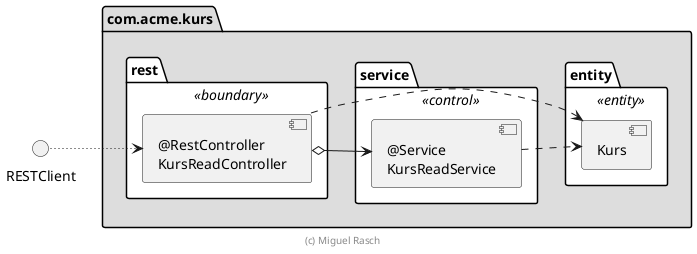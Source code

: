 

@startuml Komponenten

left to right direction

package com.acme.kurs #DDDDDD {
    package rest <<boundary>> #FFFFFF {
        [@RestController\nKursReadController] as KursReadController
    }

    package service <<control>> #FFFFFF {
        [@Service\nKursReadService] as KursReadService
    }

    package entity <<entity>> #FFFFFF {
        [Kurs]
    }
}

RESTClient ~~> [KursReadController]

[KursReadController] o--> [KursReadService]
[KursReadController] .up.> [Kurs]
[KursReadService] ..> [Kurs]

footer (c) Miguel Rasch

@enduml
